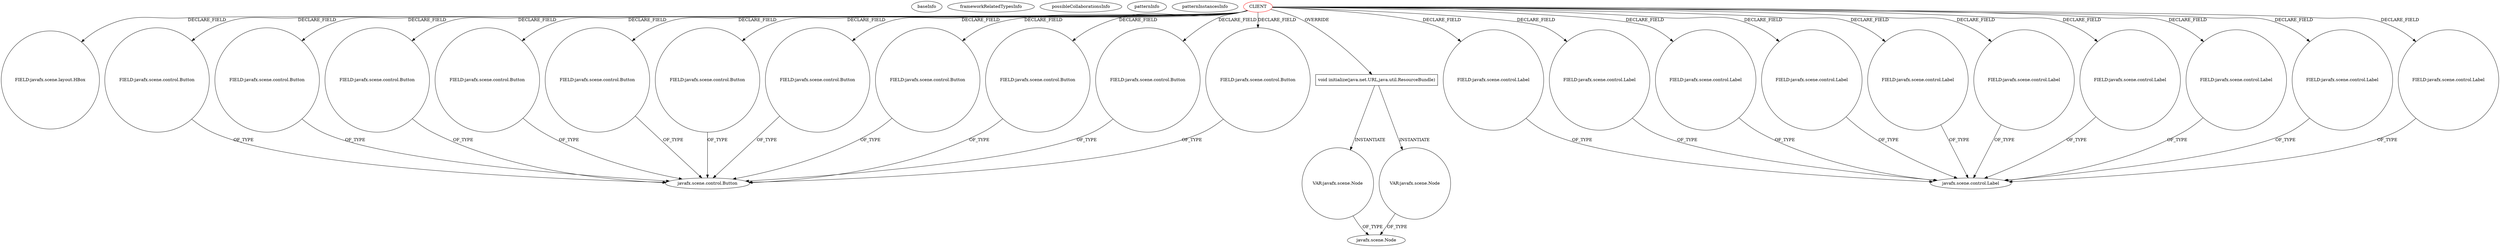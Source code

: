 digraph {
baseInfo[graphId=1282,category="pattern",isAnonymous=false,possibleRelation=false]
frameworkRelatedTypesInfo[]
possibleCollaborationsInfo[]
patternInfo[frequency=2.0,patternRootClient=0]
patternInstancesInfo[0="hock323-eventManager~/hock323-eventManager/EventManager-master/src/eventManager/controller/pokerTournament/TournamentController.java~TournamentController~3009",1="RomeoGolf-BC~/RomeoGolf-BC/BC-master/src/romeogolf/bc/MainController.java~MainController~1142"]
94[label="FIELD:javafx.scene.layout.HBox",vertexType="FIELD_DECLARATION",isFrameworkType=false,shape=circle]
0[label="CLIENT",vertexType="ROOT_CLIENT_CLASS_DECLARATION",isFrameworkType=false,color=red]
142[label="FIELD:javafx.scene.control.Button",vertexType="FIELD_DECLARATION",isFrameworkType=false,shape=circle]
59[label="FIELD:javafx.scene.control.Button",vertexType="FIELD_DECLARATION",isFrameworkType=false,shape=circle]
52[label="FIELD:javafx.scene.control.Button",vertexType="FIELD_DECLARATION",isFrameworkType=false,shape=circle]
48[label="FIELD:javafx.scene.control.Button",vertexType="FIELD_DECLARATION",isFrameworkType=false,shape=circle]
4[label="FIELD:javafx.scene.control.Button",vertexType="FIELD_DECLARATION",isFrameworkType=false,shape=circle]
81[label="FIELD:javafx.scene.control.Button",vertexType="FIELD_DECLARATION",isFrameworkType=false,shape=circle]
10[label="FIELD:javafx.scene.control.Button",vertexType="FIELD_DECLARATION",isFrameworkType=false,shape=circle]
8[label="FIELD:javafx.scene.control.Button",vertexType="FIELD_DECLARATION",isFrameworkType=false,shape=circle]
14[label="FIELD:javafx.scene.control.Button",vertexType="FIELD_DECLARATION",isFrameworkType=false,shape=circle]
140[label="FIELD:javafx.scene.control.Button",vertexType="FIELD_DECLARATION",isFrameworkType=false,shape=circle]
79[label="FIELD:javafx.scene.control.Button",vertexType="FIELD_DECLARATION",isFrameworkType=false,shape=circle]
152[label="void initialize(java.net.URL,java.util.ResourceBundle)",vertexType="OVERRIDING_METHOD_DECLARATION",isFrameworkType=false,shape=box]
69[label="FIELD:javafx.scene.control.Label",vertexType="FIELD_DECLARATION",isFrameworkType=false,shape=circle]
27[label="javafx.scene.control.Label",vertexType="FRAMEWORK_CLASS_TYPE",isFrameworkType=false]
77[label="FIELD:javafx.scene.control.Label",vertexType="FIELD_DECLARATION",isFrameworkType=false,shape=circle]
65[label="FIELD:javafx.scene.control.Label",vertexType="FIELD_DECLARATION",isFrameworkType=false,shape=circle]
92[label="FIELD:javafx.scene.control.Label",vertexType="FIELD_DECLARATION",isFrameworkType=false,shape=circle]
108[label="FIELD:javafx.scene.control.Label",vertexType="FIELD_DECLARATION",isFrameworkType=false,shape=circle]
61[label="FIELD:javafx.scene.control.Label",vertexType="FIELD_DECLARATION",isFrameworkType=false,shape=circle]
26[label="FIELD:javafx.scene.control.Label",vertexType="FIELD_DECLARATION",isFrameworkType=false,shape=circle]
71[label="FIELD:javafx.scene.control.Label",vertexType="FIELD_DECLARATION",isFrameworkType=false,shape=circle]
98[label="FIELD:javafx.scene.control.Label",vertexType="FIELD_DECLARATION",isFrameworkType=false,shape=circle]
73[label="FIELD:javafx.scene.control.Label",vertexType="FIELD_DECLARATION",isFrameworkType=false,shape=circle]
5[label="javafx.scene.control.Button",vertexType="FRAMEWORK_CLASS_TYPE",isFrameworkType=false]
277[label="VAR:javafx.scene.Node",vertexType="VARIABLE_EXPRESION",isFrameworkType=false,shape=circle]
189[label="javafx.scene.Node",vertexType="FRAMEWORK_CLASS_TYPE",isFrameworkType=false]
199[label="VAR:javafx.scene.Node",vertexType="VARIABLE_EXPRESION",isFrameworkType=false,shape=circle]
0->48[label="DECLARE_FIELD"]
140->5[label="OF_TYPE"]
152->277[label="INSTANTIATE"]
73->27[label="OF_TYPE"]
0->52[label="DECLARE_FIELD"]
79->5[label="OF_TYPE"]
52->5[label="OF_TYPE"]
98->27[label="OF_TYPE"]
0->152[label="OVERRIDE"]
59->5[label="OF_TYPE"]
92->27[label="OF_TYPE"]
199->189[label="OF_TYPE"]
0->73[label="DECLARE_FIELD"]
0->8[label="DECLARE_FIELD"]
0->94[label="DECLARE_FIELD"]
81->5[label="OF_TYPE"]
0->71[label="DECLARE_FIELD"]
26->27[label="OF_TYPE"]
0->10[label="DECLARE_FIELD"]
0->142[label="DECLARE_FIELD"]
0->140[label="DECLARE_FIELD"]
0->26[label="DECLARE_FIELD"]
277->189[label="OF_TYPE"]
142->5[label="OF_TYPE"]
65->27[label="OF_TYPE"]
14->5[label="OF_TYPE"]
0->77[label="DECLARE_FIELD"]
48->5[label="OF_TYPE"]
108->27[label="OF_TYPE"]
0->14[label="DECLARE_FIELD"]
0->4[label="DECLARE_FIELD"]
0->98[label="DECLARE_FIELD"]
10->5[label="OF_TYPE"]
0->92[label="DECLARE_FIELD"]
0->61[label="DECLARE_FIELD"]
4->5[label="OF_TYPE"]
0->108[label="DECLARE_FIELD"]
69->27[label="OF_TYPE"]
77->27[label="OF_TYPE"]
0->69[label="DECLARE_FIELD"]
8->5[label="OF_TYPE"]
0->79[label="DECLARE_FIELD"]
61->27[label="OF_TYPE"]
0->59[label="DECLARE_FIELD"]
0->65[label="DECLARE_FIELD"]
0->81[label="DECLARE_FIELD"]
152->199[label="INSTANTIATE"]
71->27[label="OF_TYPE"]
}

